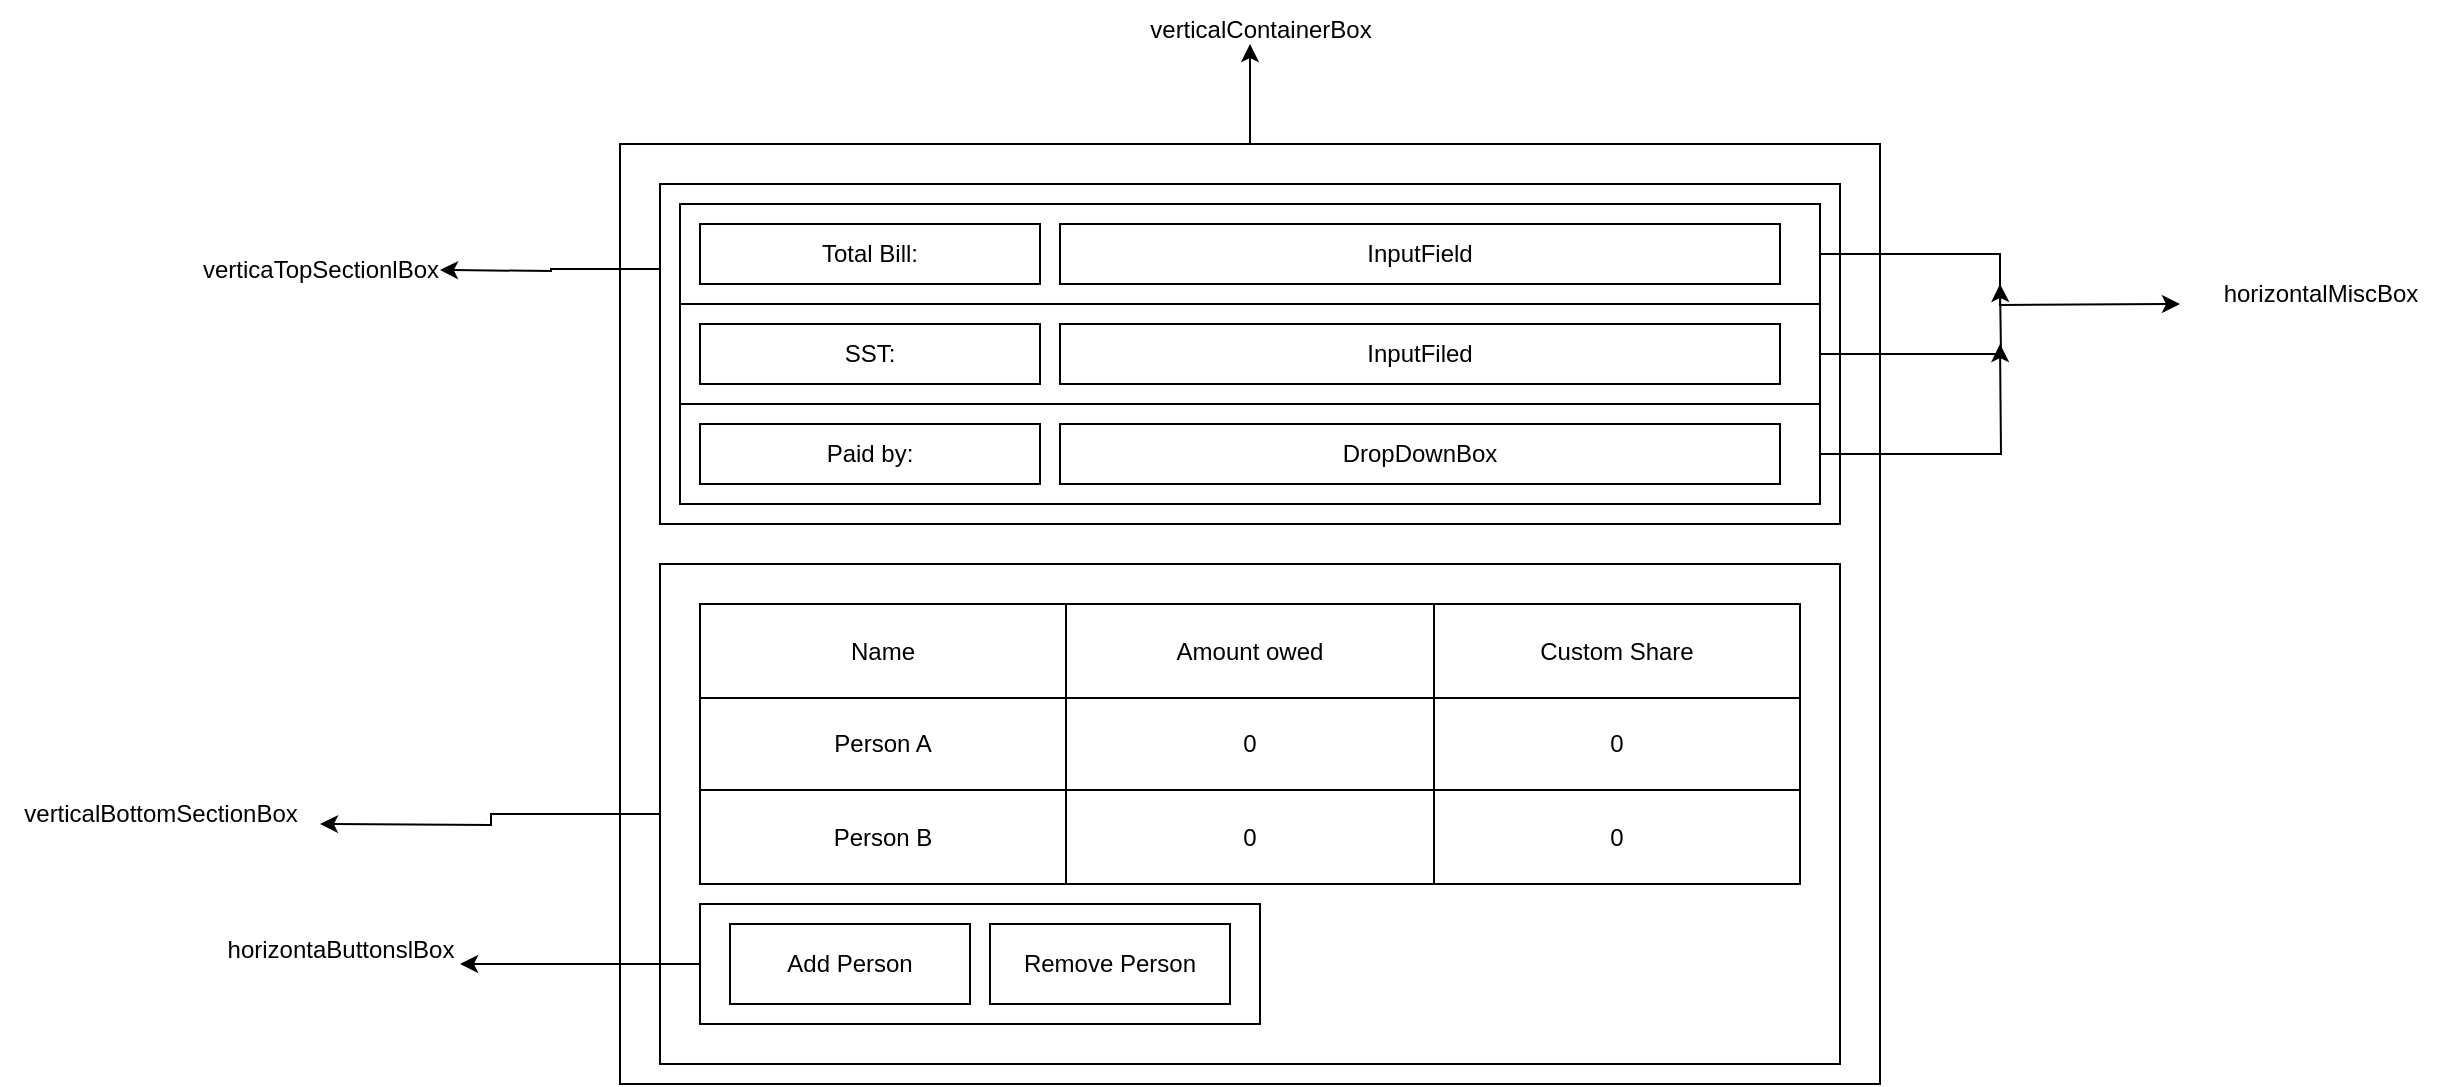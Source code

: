 <mxfile version="28.1.2">
  <diagram name="Rough Design" id="Q6oblp1PbVSsypVDy0fl">
    <mxGraphModel dx="2276" dy="2081" grid="1" gridSize="10" guides="1" tooltips="1" connect="1" arrows="1" fold="1" page="1" pageScale="1" pageWidth="850" pageHeight="1100" math="0" shadow="0">
      <root>
        <mxCell id="0" />
        <mxCell id="1" parent="0" />
        <mxCell id="5l8_1tcMdIhnkX-cnTbR-1" style="edgeStyle=orthogonalEdgeStyle;rounded=0;orthogonalLoop=1;jettySize=auto;html=1;exitX=0.5;exitY=0;exitDx=0;exitDy=0;" edge="1" parent="1" source="BAqOKO4iMmSmiDQDoHme-1">
          <mxGeometry relative="1" as="geometry">
            <mxPoint x="435" y="20" as="targetPoint" />
          </mxGeometry>
        </mxCell>
        <mxCell id="BAqOKO4iMmSmiDQDoHme-1" value="" style="rounded=0;whiteSpace=wrap;html=1;" parent="1" vertex="1">
          <mxGeometry x="120" y="70" width="630" height="470" as="geometry" />
        </mxCell>
        <mxCell id="5l8_1tcMdIhnkX-cnTbR-3" style="edgeStyle=orthogonalEdgeStyle;rounded=0;orthogonalLoop=1;jettySize=auto;html=1;exitX=0;exitY=0.25;exitDx=0;exitDy=0;" edge="1" parent="1" source="BAqOKO4iMmSmiDQDoHme-2">
          <mxGeometry relative="1" as="geometry">
            <mxPoint x="30" y="133" as="targetPoint" />
          </mxGeometry>
        </mxCell>
        <mxCell id="BAqOKO4iMmSmiDQDoHme-2" value="" style="rounded=0;whiteSpace=wrap;html=1;" parent="1" vertex="1">
          <mxGeometry x="140" y="90" width="590" height="170" as="geometry" />
        </mxCell>
        <mxCell id="BAqOKO4iMmSmiDQDoHme-11" value="Total Bill:" style="rounded=0;whiteSpace=wrap;html=1;" parent="1" vertex="1">
          <mxGeometry x="160" y="110" width="170" height="30" as="geometry" />
        </mxCell>
        <mxCell id="BAqOKO4iMmSmiDQDoHme-12" value="Paid by:" style="rounded=0;whiteSpace=wrap;html=1;" parent="1" vertex="1">
          <mxGeometry x="160" y="210" width="170" height="30" as="geometry" />
        </mxCell>
        <mxCell id="BAqOKO4iMmSmiDQDoHme-13" value="InputField" style="rounded=0;whiteSpace=wrap;html=1;" parent="1" vertex="1">
          <mxGeometry x="340" y="110" width="360" height="30" as="geometry" />
        </mxCell>
        <mxCell id="BAqOKO4iMmSmiDQDoHme-14" value="DropDownBox" style="rounded=0;whiteSpace=wrap;html=1;" parent="1" vertex="1">
          <mxGeometry x="340" y="210" width="360" height="30" as="geometry" />
        </mxCell>
        <mxCell id="BAqOKO4iMmSmiDQDoHme-34" value="SST:" style="rounded=0;whiteSpace=wrap;html=1;" parent="1" vertex="1">
          <mxGeometry x="160" y="160" width="170" height="30" as="geometry" />
        </mxCell>
        <mxCell id="BAqOKO4iMmSmiDQDoHme-35" value="InputFiled" style="rounded=0;whiteSpace=wrap;html=1;" parent="1" vertex="1">
          <mxGeometry x="340" y="160" width="360" height="30" as="geometry" />
        </mxCell>
        <mxCell id="BAqOKO4iMmSmiDQDoHme-36" value="" style="group" parent="1" vertex="1" connectable="0">
          <mxGeometry x="140" y="280" width="590" height="250" as="geometry" />
        </mxCell>
        <mxCell id="5l8_1tcMdIhnkX-cnTbR-12" style="edgeStyle=orthogonalEdgeStyle;rounded=0;orthogonalLoop=1;jettySize=auto;html=1;" edge="1" parent="BAqOKO4iMmSmiDQDoHme-36" source="BAqOKO4iMmSmiDQDoHme-9">
          <mxGeometry relative="1" as="geometry">
            <mxPoint x="-170" y="130" as="targetPoint" />
          </mxGeometry>
        </mxCell>
        <mxCell id="BAqOKO4iMmSmiDQDoHme-9" value="" style="rounded=0;whiteSpace=wrap;html=1;" parent="BAqOKO4iMmSmiDQDoHme-36" vertex="1">
          <mxGeometry width="590" height="250" as="geometry" />
        </mxCell>
        <mxCell id="BAqOKO4iMmSmiDQDoHme-16" value="" style="childLayout=tableLayout;recursiveResize=0;shadow=0;fillColor=none;" parent="BAqOKO4iMmSmiDQDoHme-36" vertex="1">
          <mxGeometry x="20" y="20" width="550" height="140" as="geometry" />
        </mxCell>
        <mxCell id="BAqOKO4iMmSmiDQDoHme-17" value="" style="shape=tableRow;horizontal=0;startSize=0;swimlaneHead=0;swimlaneBody=0;top=0;left=0;bottom=0;right=0;dropTarget=0;collapsible=0;recursiveResize=0;expand=0;fontStyle=0;fillColor=none;strokeColor=inherit;" parent="BAqOKO4iMmSmiDQDoHme-16" vertex="1">
          <mxGeometry width="550" height="47" as="geometry" />
        </mxCell>
        <mxCell id="BAqOKO4iMmSmiDQDoHme-18" value="Name" style="connectable=0;recursiveResize=0;strokeColor=inherit;fillColor=none;align=center;whiteSpace=wrap;html=1;" parent="BAqOKO4iMmSmiDQDoHme-17" vertex="1">
          <mxGeometry width="183" height="47" as="geometry">
            <mxRectangle width="183" height="47" as="alternateBounds" />
          </mxGeometry>
        </mxCell>
        <mxCell id="BAqOKO4iMmSmiDQDoHme-19" value="Amount owed" style="connectable=0;recursiveResize=0;strokeColor=inherit;fillColor=none;align=center;whiteSpace=wrap;html=1;" parent="BAqOKO4iMmSmiDQDoHme-17" vertex="1">
          <mxGeometry x="183" width="184" height="47" as="geometry">
            <mxRectangle width="184" height="47" as="alternateBounds" />
          </mxGeometry>
        </mxCell>
        <mxCell id="BAqOKO4iMmSmiDQDoHme-20" value="Custom Share" style="connectable=0;recursiveResize=0;strokeColor=inherit;fillColor=none;align=center;whiteSpace=wrap;html=1;" parent="BAqOKO4iMmSmiDQDoHme-17" vertex="1">
          <mxGeometry x="367" width="183" height="47" as="geometry">
            <mxRectangle width="183" height="47" as="alternateBounds" />
          </mxGeometry>
        </mxCell>
        <mxCell id="BAqOKO4iMmSmiDQDoHme-21" style="shape=tableRow;horizontal=0;startSize=0;swimlaneHead=0;swimlaneBody=0;top=0;left=0;bottom=0;right=0;dropTarget=0;collapsible=0;recursiveResize=0;expand=0;fontStyle=0;fillColor=none;strokeColor=inherit;" parent="BAqOKO4iMmSmiDQDoHme-16" vertex="1">
          <mxGeometry y="47" width="550" height="46" as="geometry" />
        </mxCell>
        <mxCell id="BAqOKO4iMmSmiDQDoHme-22" value="Person A" style="connectable=0;recursiveResize=0;strokeColor=inherit;fillColor=none;align=center;whiteSpace=wrap;html=1;" parent="BAqOKO4iMmSmiDQDoHme-21" vertex="1">
          <mxGeometry width="183" height="46" as="geometry">
            <mxRectangle width="183" height="46" as="alternateBounds" />
          </mxGeometry>
        </mxCell>
        <mxCell id="BAqOKO4iMmSmiDQDoHme-23" value="0" style="connectable=0;recursiveResize=0;strokeColor=inherit;fillColor=none;align=center;whiteSpace=wrap;html=1;" parent="BAqOKO4iMmSmiDQDoHme-21" vertex="1">
          <mxGeometry x="183" width="184" height="46" as="geometry">
            <mxRectangle width="184" height="46" as="alternateBounds" />
          </mxGeometry>
        </mxCell>
        <mxCell id="BAqOKO4iMmSmiDQDoHme-24" value="0" style="connectable=0;recursiveResize=0;strokeColor=inherit;fillColor=none;align=center;whiteSpace=wrap;html=1;" parent="BAqOKO4iMmSmiDQDoHme-21" vertex="1">
          <mxGeometry x="367" width="183" height="46" as="geometry">
            <mxRectangle width="183" height="46" as="alternateBounds" />
          </mxGeometry>
        </mxCell>
        <mxCell id="BAqOKO4iMmSmiDQDoHme-25" style="shape=tableRow;horizontal=0;startSize=0;swimlaneHead=0;swimlaneBody=0;top=0;left=0;bottom=0;right=0;dropTarget=0;collapsible=0;recursiveResize=0;expand=0;fontStyle=0;fillColor=none;strokeColor=inherit;" parent="BAqOKO4iMmSmiDQDoHme-16" vertex="1">
          <mxGeometry y="93" width="550" height="47" as="geometry" />
        </mxCell>
        <mxCell id="BAqOKO4iMmSmiDQDoHme-26" value="Person B" style="connectable=0;recursiveResize=0;strokeColor=inherit;fillColor=none;align=center;whiteSpace=wrap;html=1;" parent="BAqOKO4iMmSmiDQDoHme-25" vertex="1">
          <mxGeometry width="183" height="47" as="geometry">
            <mxRectangle width="183" height="47" as="alternateBounds" />
          </mxGeometry>
        </mxCell>
        <mxCell id="BAqOKO4iMmSmiDQDoHme-27" value="0" style="connectable=0;recursiveResize=0;strokeColor=inherit;fillColor=none;align=center;whiteSpace=wrap;html=1;" parent="BAqOKO4iMmSmiDQDoHme-25" vertex="1">
          <mxGeometry x="183" width="184" height="47" as="geometry">
            <mxRectangle width="184" height="47" as="alternateBounds" />
          </mxGeometry>
        </mxCell>
        <mxCell id="BAqOKO4iMmSmiDQDoHme-28" value="0" style="connectable=0;recursiveResize=0;strokeColor=inherit;fillColor=none;align=center;whiteSpace=wrap;html=1;" parent="BAqOKO4iMmSmiDQDoHme-25" vertex="1">
          <mxGeometry x="367" width="183" height="47" as="geometry">
            <mxRectangle width="183" height="47" as="alternateBounds" />
          </mxGeometry>
        </mxCell>
        <mxCell id="5l8_1tcMdIhnkX-cnTbR-17" style="edgeStyle=orthogonalEdgeStyle;rounded=0;orthogonalLoop=1;jettySize=auto;html=1;" edge="1" parent="BAqOKO4iMmSmiDQDoHme-36" source="BAqOKO4iMmSmiDQDoHme-32">
          <mxGeometry relative="1" as="geometry">
            <mxPoint x="-100" y="200" as="targetPoint" />
          </mxGeometry>
        </mxCell>
        <mxCell id="BAqOKO4iMmSmiDQDoHme-32" value="" style="rounded=0;whiteSpace=wrap;html=1;" parent="BAqOKO4iMmSmiDQDoHme-36" vertex="1">
          <mxGeometry x="20" y="170" width="280" height="60" as="geometry" />
        </mxCell>
        <mxCell id="BAqOKO4iMmSmiDQDoHme-31" value="" style="group" parent="BAqOKO4iMmSmiDQDoHme-36" vertex="1" connectable="0">
          <mxGeometry x="35" y="180" width="250" height="40" as="geometry" />
        </mxCell>
        <mxCell id="BAqOKO4iMmSmiDQDoHme-29" value="Add Person" style="rounded=0;whiteSpace=wrap;html=1;" parent="BAqOKO4iMmSmiDQDoHme-31" vertex="1">
          <mxGeometry width="120" height="40" as="geometry" />
        </mxCell>
        <mxCell id="BAqOKO4iMmSmiDQDoHme-30" value="Remove Person" style="rounded=0;whiteSpace=wrap;html=1;" parent="BAqOKO4iMmSmiDQDoHme-31" vertex="1">
          <mxGeometry x="130" width="120" height="40" as="geometry" />
        </mxCell>
        <mxCell id="5l8_1tcMdIhnkX-cnTbR-2" value="verticalContainerBox" style="text;html=1;align=center;verticalAlign=middle;resizable=0;points=[];autosize=1;strokeColor=none;fillColor=none;" vertex="1" parent="1">
          <mxGeometry x="375" y="-2" width="130" height="30" as="geometry" />
        </mxCell>
        <mxCell id="5l8_1tcMdIhnkX-cnTbR-4" value="verticaTopSectionlBox" style="text;html=1;align=center;verticalAlign=middle;resizable=0;points=[];autosize=1;strokeColor=none;fillColor=none;" vertex="1" parent="1">
          <mxGeometry x="-100" y="118" width="140" height="30" as="geometry" />
        </mxCell>
        <mxCell id="5l8_1tcMdIhnkX-cnTbR-8" style="edgeStyle=orthogonalEdgeStyle;rounded=0;orthogonalLoop=1;jettySize=auto;html=1;exitX=1;exitY=0.5;exitDx=0;exitDy=0;" edge="1" parent="1" source="5l8_1tcMdIhnkX-cnTbR-5">
          <mxGeometry relative="1" as="geometry">
            <mxPoint x="900" y="150" as="targetPoint" />
          </mxGeometry>
        </mxCell>
        <mxCell id="5l8_1tcMdIhnkX-cnTbR-5" value="" style="rounded=0;whiteSpace=wrap;html=1;fillColor=none;" vertex="1" parent="1">
          <mxGeometry x="150" y="100" width="570" height="50" as="geometry" />
        </mxCell>
        <mxCell id="5l8_1tcMdIhnkX-cnTbR-9" style="edgeStyle=orthogonalEdgeStyle;rounded=0;orthogonalLoop=1;jettySize=auto;html=1;exitX=1;exitY=0.5;exitDx=0;exitDy=0;" edge="1" parent="1" source="5l8_1tcMdIhnkX-cnTbR-6">
          <mxGeometry relative="1" as="geometry">
            <mxPoint x="810" y="140" as="targetPoint" />
          </mxGeometry>
        </mxCell>
        <mxCell id="5l8_1tcMdIhnkX-cnTbR-6" value="" style="rounded=0;whiteSpace=wrap;html=1;fillColor=none;" vertex="1" parent="1">
          <mxGeometry x="150" y="150" width="570" height="50" as="geometry" />
        </mxCell>
        <mxCell id="5l8_1tcMdIhnkX-cnTbR-10" style="edgeStyle=orthogonalEdgeStyle;rounded=0;orthogonalLoop=1;jettySize=auto;html=1;exitX=1;exitY=0.5;exitDx=0;exitDy=0;" edge="1" parent="1" source="5l8_1tcMdIhnkX-cnTbR-7">
          <mxGeometry relative="1" as="geometry">
            <mxPoint x="810" y="170" as="targetPoint" />
          </mxGeometry>
        </mxCell>
        <mxCell id="5l8_1tcMdIhnkX-cnTbR-7" value="" style="rounded=0;whiteSpace=wrap;html=1;fillColor=none;" vertex="1" parent="1">
          <mxGeometry x="150" y="200" width="570" height="50" as="geometry" />
        </mxCell>
        <mxCell id="5l8_1tcMdIhnkX-cnTbR-11" value="horizontalMiscBox" style="text;html=1;align=center;verticalAlign=middle;resizable=0;points=[];autosize=1;strokeColor=none;fillColor=none;" vertex="1" parent="1">
          <mxGeometry x="910" y="130" width="120" height="30" as="geometry" />
        </mxCell>
        <mxCell id="5l8_1tcMdIhnkX-cnTbR-14" value="verticalBottomSectionBox" style="text;html=1;align=center;verticalAlign=middle;resizable=0;points=[];autosize=1;strokeColor=none;fillColor=none;" vertex="1" parent="1">
          <mxGeometry x="-190" y="390" width="160" height="30" as="geometry" />
        </mxCell>
        <mxCell id="5l8_1tcMdIhnkX-cnTbR-18" value="horizontaButtonslBox" style="text;html=1;align=center;verticalAlign=middle;resizable=0;points=[];autosize=1;strokeColor=none;fillColor=none;" vertex="1" parent="1">
          <mxGeometry x="-90" y="458" width="140" height="30" as="geometry" />
        </mxCell>
      </root>
    </mxGraphModel>
  </diagram>
</mxfile>

